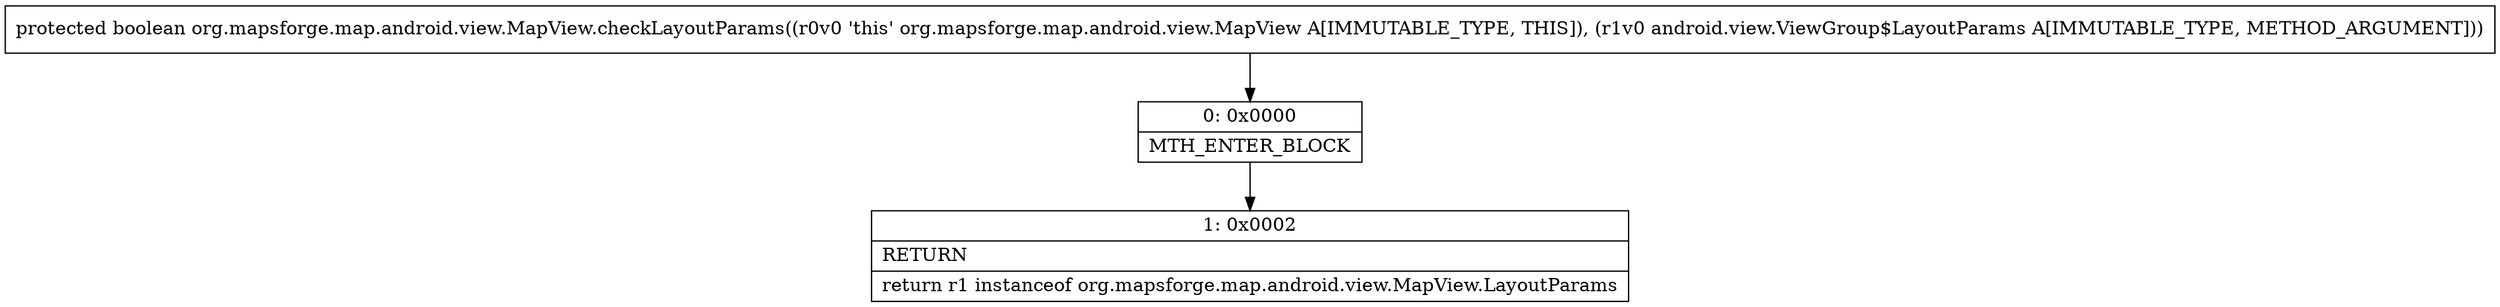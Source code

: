 digraph "CFG fororg.mapsforge.map.android.view.MapView.checkLayoutParams(Landroid\/view\/ViewGroup$LayoutParams;)Z" {
Node_0 [shape=record,label="{0\:\ 0x0000|MTH_ENTER_BLOCK\l}"];
Node_1 [shape=record,label="{1\:\ 0x0002|RETURN\l|return r1 instanceof org.mapsforge.map.android.view.MapView.LayoutParams\l}"];
MethodNode[shape=record,label="{protected boolean org.mapsforge.map.android.view.MapView.checkLayoutParams((r0v0 'this' org.mapsforge.map.android.view.MapView A[IMMUTABLE_TYPE, THIS]), (r1v0 android.view.ViewGroup$LayoutParams A[IMMUTABLE_TYPE, METHOD_ARGUMENT])) }"];
MethodNode -> Node_0;
Node_0 -> Node_1;
}

